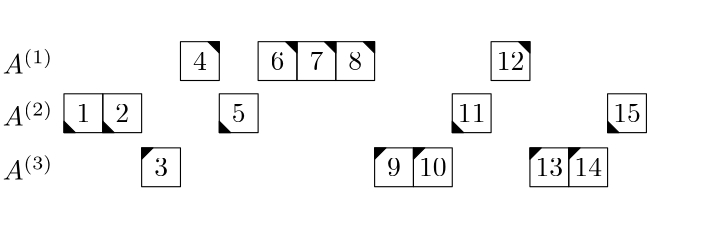 <?xml version="1.0"?>
<!DOCTYPE ipe SYSTEM "ipe.dtd">
<ipe version="70005" creator="Ipe 7.1.1">
<info created="D:20140206094148" modified="D:20140206094148"/>
<ipestyle name="ipe6">
<symbol name="mark/circle(sx)" transformations="translations">
<path fill="sym-stroke">
0.6 0 0 0.6 0 0 e
0.4 0 0 0.4 0 0 e
</path>
</symbol>
<symbol name="mark/disk(sx)" transformations="translations">
<path fill="sym-stroke">
0.6 0 0 0.6 0 0 e
</path>
</symbol>
<symbol name="mark/fdisk(sfx)" transformations="translations">
<group>
<path fill="sym-fill">
0.5 0 0 0.5 0 0 e
</path>
<path fill="sym-stroke" fillrule="eofill">
0.6 0 0 0.6 0 0 e
0.4 0 0 0.4 0 0 e
</path>
</group>
</symbol>
<symbol name="mark/box(sx)" transformations="translations">
<path fill="sym-stroke" fillrule="eofill">
-0.6 -0.6 m
0.6 -0.6 l
0.6 0.6 l
-0.6 0.6 l
h
-0.4 -0.4 m
0.4 -0.4 l
0.4 0.4 l
-0.4 0.4 l
h
</path>
</symbol>
<symbol name="mark/square(sx)" transformations="translations">
<path fill="sym-stroke">
-0.6 -0.6 m
0.6 -0.6 l
0.6 0.6 l
-0.6 0.6 l
h
</path>
</symbol>
<symbol name="mark/fsquare(sfx)" transformations="translations">
<group>
<path fill="sym-fill">
-0.5 -0.5 m
0.5 -0.5 l
0.5 0.5 l
-0.5 0.5 l
h
</path>
<path fill="sym-stroke" fillrule="eofill">
-0.6 -0.6 m
0.6 -0.6 l
0.6 0.6 l
-0.6 0.6 l
0 -0.4 m
0.4 -0.4 l
0.4 0.4 l
-0.4 0.4 l
h
</path>
</group>
</symbol>
<symbol name="mark/cross(sx)" transformations="translations">
<group>
<path fill="sym-stroke">
-0.43 -0.57 m
0.57 0.43 l
0.43 0.57 l
-0.57 -0.43 l
h
</path>
<path fill="sym-stroke">
-0.43 0.57 m
0.57 -0.43 l
0.43 -0.57 l
-0.57 0.43 l
h
</path>
</group>
</symbol>
<pen name="heavier" value="0.8"/>
<pen name="fat" value="1.2"/>
<pen name="ultrafat" value="2"/>
<symbolsize name="large" value="5"/>
<symbolsize name="small" value="2"/>
<symbolsize name="tiny" value="1.1"/>
<arrowsize name="large" value="10"/>
<arrowsize name="small" value="5"/>
<arrowsize name="tiny" value="3"/>
<color name="red" value="1 0 0"/>
<color name="green" value="0 1 0"/>
<color name="blue" value="0 0 1"/>
<color name="yellow" value="1 1 0"/>
<color name="gray1" value="0.125"/>
<color name="gray2" value="0.25"/>
<color name="gray3" value="0.375"/>
<color name="gray4" value="0.5"/>
<color name="gray5" value="0.625"/>
<color name="gray6" value="0.75"/>
<color name="gray7" value="0.875"/>
<dashstyle name="dashed" value="[4] 0"/>
<dashstyle name="dotted" value="[1 3] 0"/>
<dashstyle name="dash dotted" value="[4 2 1 2] 0"/>
<dashstyle name="dash dot dotted" value="[4 2 1 2 1 2] 0"/>
<textsize name="large" value="\large"/>
<textsize name="Large" value="\Large"/>
<textsize name="LARGE" value="\LARGE"/>
<textsize name="huge" value="\huge"/>
<textsize name="Huge" value="\Huge"/>
<textsize name="small" value="\small"/>
<textsize name="footnote" value="\footnotesize"/>
<textsize name="tiny" value="\tiny"/>
<textstyle name="center" begin="\begin{center}" end="\end{center}"/>
<textstyle name="itemize" begin="\begin{itemize}" end="\end{itemize}"/>
<textstyle name="item" begin="\begin{itemize}\item{}" end="\end{itemize}"/>
</ipestyle>
<page>
<layer name="alpha"/>
<view layers="alpha" active="alpha"/>
<path layer="alpha" matrix="1 0 0 1 542.826 193.866" stroke="white" pen="0.4">
-297.557 -32.8391 m
-297.557 48.4677 l
-283.578 -32.8391 m
-283.578 46.234 l
-269.599 -32.8391 m
-269.599 45.2768 l
-255.621 -32.8391 m
-255.621 47.5104 l
-241.642 -32.8391 m
-241.642 49.425 l
-227.664 -32.8391 m
-227.664 51.3395 l
-213.685 -32.8391 m
-213.685 51.3395 l
-199.706 -32.8391 m
-199.706 52.2968 l
-185.728 -32.8391 m
-185.728 52.6159 l
-171.749 -32.8391 m
-171.749 52.2968 l
-157.771 -32.8391 m
-157.771 53.5731 l
-143.792 -32.8391 m
-143.792 52.2968 l
-129.813 -32.8391 m
-129.813 54.5304 l
-115.835 -32.8391 m
-115.835 53.5731 l
-101.856 -32.8391 m
-101.856 53.8922 l
-311.196 -12.4787 m
-89.5344 -12.4787 l
-315.987 6.98586 m
-94.3254 6.98586 l
-297.557 25.7507 m
-75.8952 25.7507 l
</path>
<text matrix="1 0 0 1 542.826 193.866" transformations="translations" pos="-333.566 28.315" stroke="black" type="label" valign="bottom" size="10">$A^{(1)}$</text>
<text matrix="1 0 0 1 542.826 193.866" transformations="translations" pos="-333.566 9.55011" stroke="black" type="label" valign="bottom" size="10">$A^{(2)}$</text>
<text matrix="1 0 0 1 542.826 193.866" transformations="translations" pos="-333.566 -9.91439" stroke="black" type="label" valign="bottom" size="10">$A^{(3)}$</text>
<path matrix="1 0 0 1 542.826 193.866" stroke="black" fill="black" dash="[15 1] 0" pen="0.4">
-311.535 6.98586 m
-307.447 6.98586 l
-311.535 11.0739 l
h
</path>
<path matrix="1 0 0 1 542.826 193.866" stroke="black" fill="black" dash="[15 1] 0" pen="0.4">
-297.557 6.98586 m
-293.469 6.98586 l
-297.557 11.0739 l
h
</path>
<path matrix="1 0 0 1 542.826 193.866" stroke="black" fill="black" dash="[15 1] 0" pen="0.4">
-255.621 6.98586 m
-251.533 6.98586 l
-255.621 11.0739 l
h
</path>
<path matrix="1 0 0 1 542.826 193.866" stroke="black" fill="black" dash="[15 1] 0" pen="0.4">
-171.749 6.98586 m
-167.661 6.98586 l
-171.749 11.0739 l
h
</path>
<path matrix="1 0 0 1 542.826 193.866" stroke="black" fill="black" dash="[15 1] 0" pen="0.4">
-115.835 6.98586 m
-111.747 6.98586 l
-115.835 11.0739 l
h
</path>
<path matrix="1 0 0 1 542.826 193.866" stroke="black" fill="black" dash="[15 1] 0" pen="0.4">
-283.577 1.49991 m
-283.577 -2.58809 l
-279.489 1.49991 l
h
</path>
<path matrix="1 0 0 1 542.826 193.866" stroke="black" fill="black" dash="[15 1] 0" pen="0.4">
-199.707 1.49991 m
-199.707 -2.58809 l
-195.619 1.49991 l
h
</path>
<path matrix="1 0 0 1 542.826 193.866" stroke="black" fill="black" dash="[15 1] 0" pen="0.4">
-185.728 1.49991 m
-185.728 -2.58809 l
-181.64 1.49991 l
h
</path>
<path matrix="1 0 0 1 542.826 193.866" stroke="black" fill="black" dash="[15 1] 0" pen="0.4">
-143.791 1.49991 m
-143.791 -2.58809 l
-139.703 1.49991 l
h
</path>
<path matrix="1 0 0 1 542.826 193.866" stroke="black" fill="black" dash="[15 1] 0" pen="0.4">
-129.814 1.49991 m
-129.814 -2.58809 l
-125.726 1.49991 l
h
</path>
<path matrix="1 0 0 1 542.826 193.866" stroke="black" fill="black" dash="[15 1] 0" pen="0.4">
-255.621 39.7293 m
-259.709 39.7293 l
-255.621 35.6413 l
h
</path>
<path matrix="1 0 0 1 542.826 193.866" stroke="black" fill="black" dash="[15 1] 0" pen="0.4">
-227.663 39.7293 m
-231.751 39.7293 l
-227.663 35.6413 l
h
</path>
<path matrix="1 0 0 1 542.826 193.866" stroke="black" fill="black" dash="[15 1] 0" pen="0.4">
-213.684 39.7293 m
-217.772 39.7293 l
-213.684 35.6413 l
h
</path>
<path matrix="1 0 0 1 542.826 193.866" stroke="black" fill="black" dash="[15 1] 0" pen="0.4">
-199.706 39.7293 m
-203.794 39.7293 l
-199.706 35.6413 l
h
</path>
<path matrix="1 0 0 1 542.826 193.866" stroke="black" fill="black" dash="[15 1] 0" pen="0.4">
-143.792 39.7293 m
-147.88 39.7293 l
-143.792 35.6413 l
h
</path>
<text matrix="1 0 0 1 542.826 193.866" transformations="translations" pos="-279.078 -8.69938" stroke="black" type="label" valign="bottom" size="10">3</text>
<text matrix="1 0 0 1 542.826 193.866" transformations="translations" pos="-195.207 -8.69938" stroke="black" type="label" valign="bottom" size="10">9</text>
<text matrix="1 0 0 1 542.826 193.866" transformations="translations" pos="-183.724 -8.69938" stroke="black" type="label" valign="bottom" size="10">10</text>
<text matrix="1 0 0 1 542.826 193.866" transformations="translations" pos="-141.787 -8.69938" stroke="black" type="label" valign="bottom" size="10">13</text>
<text matrix="1 0 0 1 542.826 193.866" transformations="translations" pos="-127.81 -8.69938" stroke="black" type="label" valign="bottom" size="10">14</text>
<path matrix="1 0 0 1 542.826 193.866" stroke="black" pen="0.4">
-269.599 1.49991 m
-283.577 1.49991 l
-283.577 -12.4787 l
-269.599 -12.4787 l
h
</path>
<path matrix="1 0 0 1 542.826 193.866" stroke="black" pen="0.4">
-185.728 1.49991 m
-199.707 1.49991 l
-199.707 -12.4787 l
-185.728 -12.4787 l
h
</path>
<path matrix="1 0 0 1 542.826 193.866" stroke="black" pen="0.4">
-171.749 1.49991 m
-185.728 1.49991 l
-185.728 -12.4787 l
-171.749 -12.4787 l
h
</path>
<path matrix="1 0 0 1 542.826 193.866" stroke="black" pen="0.4">
-129.813 1.49991 m
-143.791 1.49991 l
-143.791 -12.4787 l
-129.813 -12.4787 l
h
</path>
<path matrix="1 0 0 1 542.826 193.866" stroke="black" pen="0.4">
-115.835 1.49991 m
-129.814 1.49991 l
-129.814 -12.4787 l
-115.835 -12.4787 l
h
</path>
<text matrix="1 0 0 1 542.826 193.866" transformations="translations" pos="-307.036 10.7651" stroke="black" type="label" valign="bottom" size="10">1</text>
<text matrix="1 0 0 1 542.826 193.866" transformations="translations" pos="-293.057 10.7651" stroke="black" type="label" valign="bottom" size="10">2</text>
<text matrix="1 0 0 1 542.826 193.866" transformations="translations" pos="-251.122 10.7651" stroke="black" type="label" valign="bottom" size="10">5</text>
<text matrix="1 0 0 1 542.826 193.866" transformations="translations" pos="-169.745 10.7651" stroke="black" type="label" valign="bottom" size="10">11</text>
<text matrix="1 0 0 1 542.826 193.866" transformations="translations" pos="-113.831 10.7651" stroke="black" type="label" valign="bottom" size="10">15</text>
<path matrix="1 0 0 1 542.826 193.866" stroke="black" pen="0.4">
-297.557 20.9644 m
-311.535 20.9644 l
-311.535 6.98586 l
-297.557 6.98586 l
h
</path>
<path matrix="1 0 0 1 542.826 193.866" stroke="black" pen="0.4">
-283.578 20.9644 m
-297.557 20.9644 l
-297.557 6.98586 l
-283.578 6.98586 l
h
</path>
<path matrix="1 0 0 1 542.826 193.866" stroke="black" pen="0.4">
-241.642 20.9644 m
-255.621 20.9644 l
-255.621 6.98586 l
-241.642 6.98586 l
h
</path>
<path matrix="1 0 0 1 542.826 193.866" stroke="black" pen="0.4">
-157.771 20.9644 m
-171.749 20.9644 l
-171.749 6.98586 l
-157.771 6.98586 l
h
</path>
<path matrix="1 0 0 1 542.826 193.866" stroke="black" pen="0.4">
-101.856 20.9644 m
-115.835 20.9644 l
-115.835 6.98586 l
-101.856 6.98586 l
h
</path>
<text matrix="1 0 0 1 542.826 193.866" transformations="translations" pos="-265.1 29.53" stroke="black" type="label" valign="bottom" size="10">4</text>
<text matrix="1 0 0 1 542.826 193.866" transformations="translations" pos="-237.142 29.53" stroke="black" type="label" valign="bottom" size="10">6</text>
<text matrix="1 0 0 1 542.826 193.866" transformations="translations" pos="-223.164 29.53" stroke="black" type="label" valign="bottom" size="10">7</text>
<text matrix="1 0 0 1 542.826 193.866" transformations="translations" pos="-209.185 29.53" stroke="black" type="label" valign="bottom" size="10">8</text>
<text matrix="1 0 0 1 542.826 193.866" transformations="translations" pos="-155.767 29.53" stroke="black" type="label" valign="bottom" size="10">12</text>
<path matrix="1 0 0 1 542.826 193.866" stroke="black" pen="0.4">
-255.621 39.7293 m
-269.599 39.7293 l
-269.599 25.7507 l
-255.621 25.7507 l
h
</path>
<path matrix="1 0 0 1 542.826 193.866" stroke="black" pen="0.4">
-227.663 39.7293 m
-241.642 39.7293 l
-241.642 25.7507 l
-227.663 25.7507 l
h
</path>
<path matrix="1 0 0 1 542.826 193.866" stroke="black" pen="0.4">
-213.684 39.7293 m
-227.663 39.7293 l
-227.663 25.7507 l
-213.684 25.7507 l
h
</path>
<path matrix="1 0 0 1 542.826 193.866" stroke="black" pen="0.4">
-199.706 39.7293 m
-213.684 39.7293 l
-213.684 25.7507 l
-199.706 25.7507 l
h
</path>
<path matrix="1 0 0 1 542.826 193.866" stroke="black" pen="0.4">
-143.792 39.7293 m
-157.771 39.7293 l
-157.771 25.7507 l
-143.792 25.7507 l
h
</path>
</page>
</ipe>
